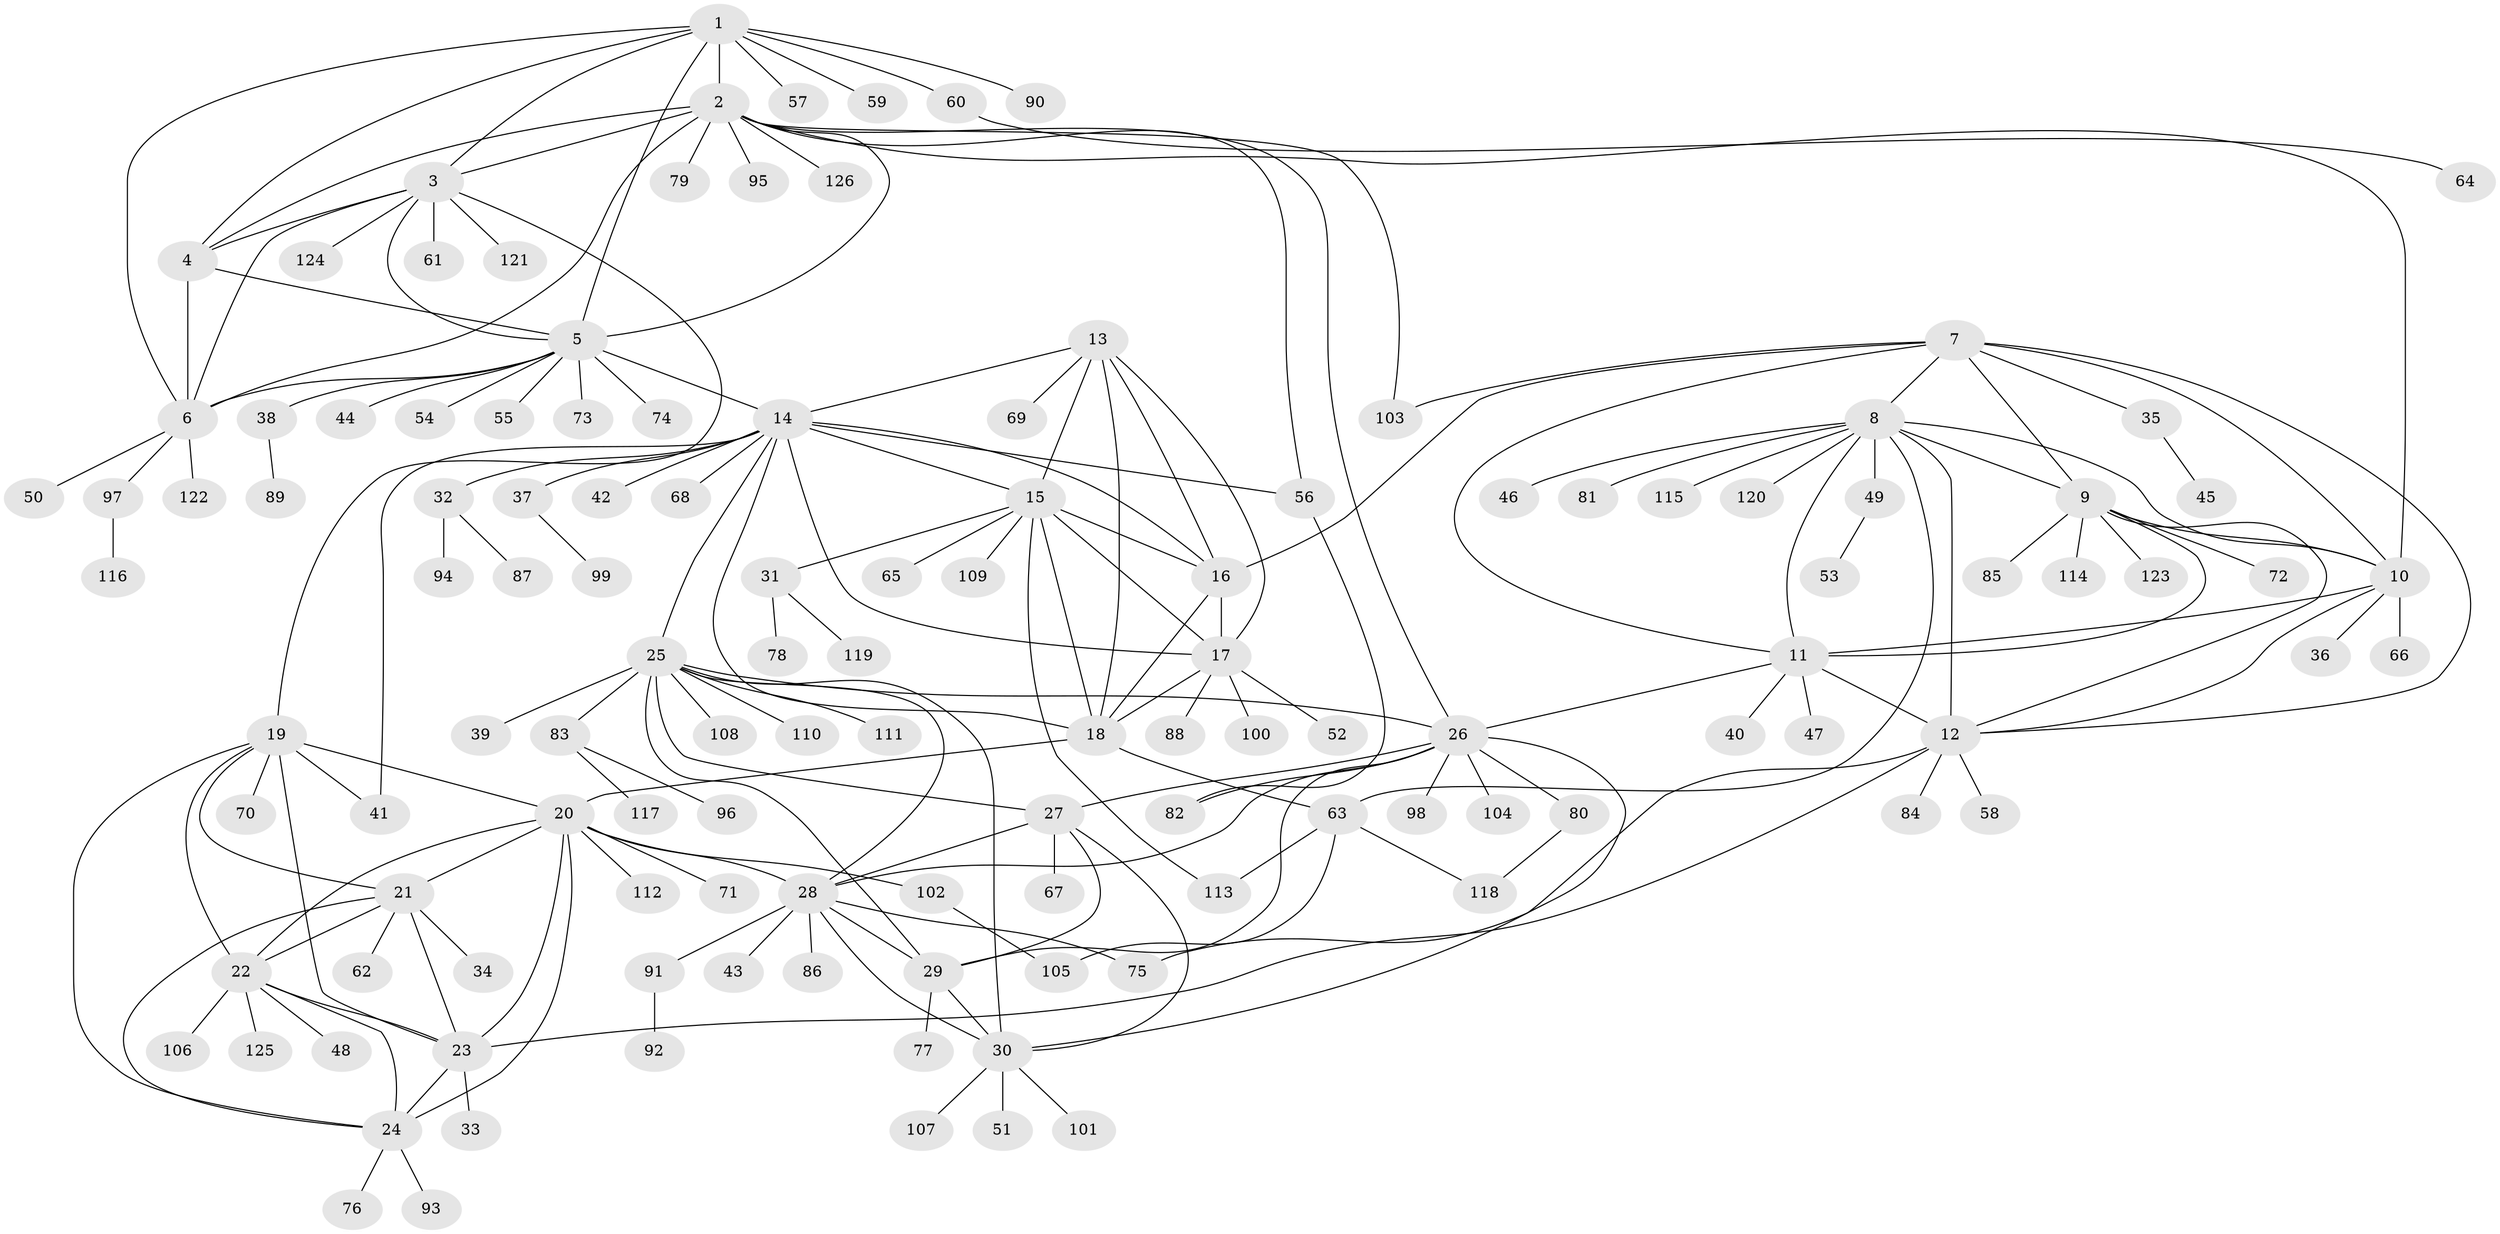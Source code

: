 // Generated by graph-tools (version 1.1) at 2025/02/03/09/25 03:02:36]
// undirected, 126 vertices, 190 edges
graph export_dot {
graph [start="1"]
  node [color=gray90,style=filled];
  1;
  2;
  3;
  4;
  5;
  6;
  7;
  8;
  9;
  10;
  11;
  12;
  13;
  14;
  15;
  16;
  17;
  18;
  19;
  20;
  21;
  22;
  23;
  24;
  25;
  26;
  27;
  28;
  29;
  30;
  31;
  32;
  33;
  34;
  35;
  36;
  37;
  38;
  39;
  40;
  41;
  42;
  43;
  44;
  45;
  46;
  47;
  48;
  49;
  50;
  51;
  52;
  53;
  54;
  55;
  56;
  57;
  58;
  59;
  60;
  61;
  62;
  63;
  64;
  65;
  66;
  67;
  68;
  69;
  70;
  71;
  72;
  73;
  74;
  75;
  76;
  77;
  78;
  79;
  80;
  81;
  82;
  83;
  84;
  85;
  86;
  87;
  88;
  89;
  90;
  91;
  92;
  93;
  94;
  95;
  96;
  97;
  98;
  99;
  100;
  101;
  102;
  103;
  104;
  105;
  106;
  107;
  108;
  109;
  110;
  111;
  112;
  113;
  114;
  115;
  116;
  117;
  118;
  119;
  120;
  121;
  122;
  123;
  124;
  125;
  126;
  1 -- 2;
  1 -- 3;
  1 -- 4;
  1 -- 5;
  1 -- 6;
  1 -- 57;
  1 -- 59;
  1 -- 60;
  1 -- 90;
  2 -- 3;
  2 -- 4;
  2 -- 5;
  2 -- 6;
  2 -- 10;
  2 -- 26;
  2 -- 56;
  2 -- 79;
  2 -- 95;
  2 -- 103;
  2 -- 126;
  3 -- 4;
  3 -- 5;
  3 -- 6;
  3 -- 19;
  3 -- 61;
  3 -- 121;
  3 -- 124;
  4 -- 5;
  4 -- 6;
  5 -- 6;
  5 -- 14;
  5 -- 38;
  5 -- 44;
  5 -- 54;
  5 -- 55;
  5 -- 73;
  5 -- 74;
  6 -- 50;
  6 -- 97;
  6 -- 122;
  7 -- 8;
  7 -- 9;
  7 -- 10;
  7 -- 11;
  7 -- 12;
  7 -- 16;
  7 -- 35;
  7 -- 103;
  8 -- 9;
  8 -- 10;
  8 -- 11;
  8 -- 12;
  8 -- 46;
  8 -- 49;
  8 -- 63;
  8 -- 81;
  8 -- 115;
  8 -- 120;
  9 -- 10;
  9 -- 11;
  9 -- 12;
  9 -- 72;
  9 -- 85;
  9 -- 114;
  9 -- 123;
  10 -- 11;
  10 -- 12;
  10 -- 36;
  10 -- 66;
  11 -- 12;
  11 -- 26;
  11 -- 40;
  11 -- 47;
  12 -- 23;
  12 -- 58;
  12 -- 75;
  12 -- 84;
  13 -- 14;
  13 -- 15;
  13 -- 16;
  13 -- 17;
  13 -- 18;
  13 -- 69;
  14 -- 15;
  14 -- 16;
  14 -- 17;
  14 -- 18;
  14 -- 25;
  14 -- 32;
  14 -- 37;
  14 -- 41;
  14 -- 42;
  14 -- 56;
  14 -- 68;
  15 -- 16;
  15 -- 17;
  15 -- 18;
  15 -- 31;
  15 -- 65;
  15 -- 109;
  15 -- 113;
  16 -- 17;
  16 -- 18;
  17 -- 18;
  17 -- 52;
  17 -- 88;
  17 -- 100;
  18 -- 20;
  18 -- 63;
  19 -- 20;
  19 -- 21;
  19 -- 22;
  19 -- 23;
  19 -- 24;
  19 -- 41;
  19 -- 70;
  20 -- 21;
  20 -- 22;
  20 -- 23;
  20 -- 24;
  20 -- 28;
  20 -- 71;
  20 -- 102;
  20 -- 112;
  21 -- 22;
  21 -- 23;
  21 -- 24;
  21 -- 34;
  21 -- 62;
  22 -- 23;
  22 -- 24;
  22 -- 48;
  22 -- 106;
  22 -- 125;
  23 -- 24;
  23 -- 33;
  24 -- 76;
  24 -- 93;
  25 -- 26;
  25 -- 27;
  25 -- 28;
  25 -- 29;
  25 -- 30;
  25 -- 39;
  25 -- 83;
  25 -- 108;
  25 -- 110;
  25 -- 111;
  26 -- 27;
  26 -- 28;
  26 -- 29;
  26 -- 30;
  26 -- 80;
  26 -- 82;
  26 -- 98;
  26 -- 104;
  27 -- 28;
  27 -- 29;
  27 -- 30;
  27 -- 67;
  28 -- 29;
  28 -- 30;
  28 -- 43;
  28 -- 75;
  28 -- 86;
  28 -- 91;
  29 -- 30;
  29 -- 77;
  30 -- 51;
  30 -- 101;
  30 -- 107;
  31 -- 78;
  31 -- 119;
  32 -- 87;
  32 -- 94;
  35 -- 45;
  37 -- 99;
  38 -- 89;
  49 -- 53;
  56 -- 82;
  60 -- 64;
  63 -- 105;
  63 -- 113;
  63 -- 118;
  80 -- 118;
  83 -- 96;
  83 -- 117;
  91 -- 92;
  97 -- 116;
  102 -- 105;
}
